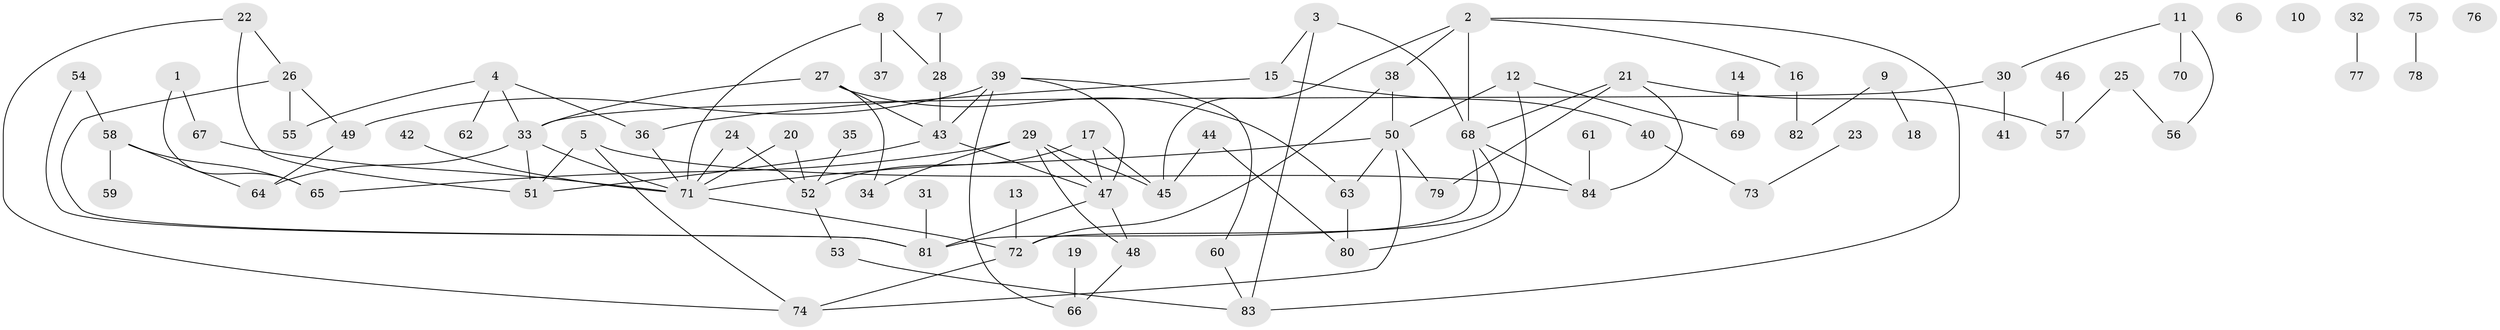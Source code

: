 // Generated by graph-tools (version 1.1) at 2025/25/03/09/25 03:25:12]
// undirected, 84 vertices, 113 edges
graph export_dot {
graph [start="1"]
  node [color=gray90,style=filled];
  1;
  2;
  3;
  4;
  5;
  6;
  7;
  8;
  9;
  10;
  11;
  12;
  13;
  14;
  15;
  16;
  17;
  18;
  19;
  20;
  21;
  22;
  23;
  24;
  25;
  26;
  27;
  28;
  29;
  30;
  31;
  32;
  33;
  34;
  35;
  36;
  37;
  38;
  39;
  40;
  41;
  42;
  43;
  44;
  45;
  46;
  47;
  48;
  49;
  50;
  51;
  52;
  53;
  54;
  55;
  56;
  57;
  58;
  59;
  60;
  61;
  62;
  63;
  64;
  65;
  66;
  67;
  68;
  69;
  70;
  71;
  72;
  73;
  74;
  75;
  76;
  77;
  78;
  79;
  80;
  81;
  82;
  83;
  84;
  1 -- 65;
  1 -- 67;
  2 -- 16;
  2 -- 38;
  2 -- 45;
  2 -- 68;
  2 -- 83;
  3 -- 15;
  3 -- 68;
  3 -- 83;
  4 -- 33;
  4 -- 36;
  4 -- 55;
  4 -- 62;
  5 -- 51;
  5 -- 74;
  5 -- 84;
  7 -- 28;
  8 -- 28;
  8 -- 37;
  8 -- 71;
  9 -- 18;
  9 -- 82;
  11 -- 30;
  11 -- 56;
  11 -- 70;
  12 -- 50;
  12 -- 69;
  12 -- 80;
  13 -- 72;
  14 -- 69;
  15 -- 36;
  15 -- 40;
  16 -- 82;
  17 -- 45;
  17 -- 47;
  17 -- 52;
  19 -- 66;
  20 -- 52;
  20 -- 71;
  21 -- 57;
  21 -- 68;
  21 -- 79;
  21 -- 84;
  22 -- 26;
  22 -- 51;
  22 -- 74;
  23 -- 73;
  24 -- 52;
  24 -- 71;
  25 -- 56;
  25 -- 57;
  26 -- 49;
  26 -- 55;
  26 -- 81;
  27 -- 33;
  27 -- 34;
  27 -- 43;
  27 -- 63;
  28 -- 43;
  29 -- 34;
  29 -- 45;
  29 -- 47;
  29 -- 48;
  29 -- 65;
  30 -- 33;
  30 -- 41;
  31 -- 81;
  32 -- 77;
  33 -- 51;
  33 -- 64;
  33 -- 71;
  35 -- 52;
  36 -- 71;
  38 -- 50;
  38 -- 72;
  39 -- 43;
  39 -- 47;
  39 -- 49;
  39 -- 60;
  39 -- 66;
  40 -- 73;
  42 -- 71;
  43 -- 47;
  43 -- 51;
  44 -- 45;
  44 -- 80;
  46 -- 57;
  47 -- 48;
  47 -- 81;
  48 -- 66;
  49 -- 64;
  50 -- 63;
  50 -- 71;
  50 -- 74;
  50 -- 79;
  52 -- 53;
  53 -- 83;
  54 -- 58;
  54 -- 81;
  58 -- 59;
  58 -- 64;
  58 -- 65;
  60 -- 83;
  61 -- 84;
  63 -- 80;
  67 -- 71;
  68 -- 72;
  68 -- 81;
  68 -- 84;
  71 -- 72;
  72 -- 74;
  75 -- 78;
}
